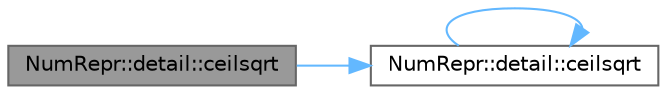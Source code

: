 digraph "NumRepr::detail::ceilsqrt"
{
 // INTERACTIVE_SVG=YES
 // LATEX_PDF_SIZE
  bgcolor="transparent";
  edge [fontname=Helvetica,fontsize=10,labelfontname=Helvetica,labelfontsize=10];
  node [fontname=Helvetica,fontsize=10,shape=box,height=0.2,width=0.4];
  rankdir="LR";
  Node1 [label="NumRepr::detail::ceilsqrt",height=0.2,width=0.4,color="gray40", fillcolor="grey60", style="filled", fontcolor="black",tooltip=" "];
  Node1 -> Node2 [color="steelblue1",style="solid"];
  Node2 [label="NumRepr::detail::ceilsqrt",height=0.2,width=0.4,color="grey40", fillcolor="white", style="filled",URL="$namespace_num_repr_1_1detail.html#aa138a7304b06ab664d7208956b3c0dbe",tooltip=" "];
  Node2 -> Node2 [color="steelblue1",style="solid"];
}
